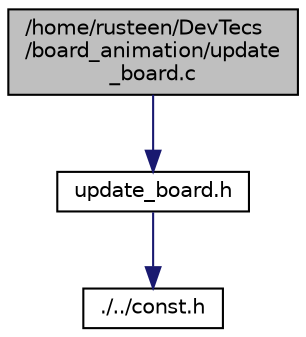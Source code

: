 digraph "/home/rusteen/DevTecs/board_animation/update_board.c"
{
 // LATEX_PDF_SIZE
  edge [fontname="Helvetica",fontsize="10",labelfontname="Helvetica",labelfontsize="10"];
  node [fontname="Helvetica",fontsize="10",shape=record];
  Node1 [label="/home/rusteen/DevTecs\l/board_animation/update\l_board.c",height=0.2,width=0.4,color="black", fillcolor="grey75", style="filled", fontcolor="black",tooltip=" "];
  Node1 -> Node2 [color="midnightblue",fontsize="10",style="solid",fontname="Helvetica"];
  Node2 [label="update_board.h",height=0.2,width=0.4,color="black", fillcolor="white", style="filled",URL="$update__board_8h.html",tooltip=" "];
  Node2 -> Node3 [color="midnightblue",fontsize="10",style="solid",fontname="Helvetica"];
  Node3 [label="./../const.h",height=0.2,width=0.4,color="black", fillcolor="white", style="filled",URL="$const_8h.html",tooltip=" "];
}
